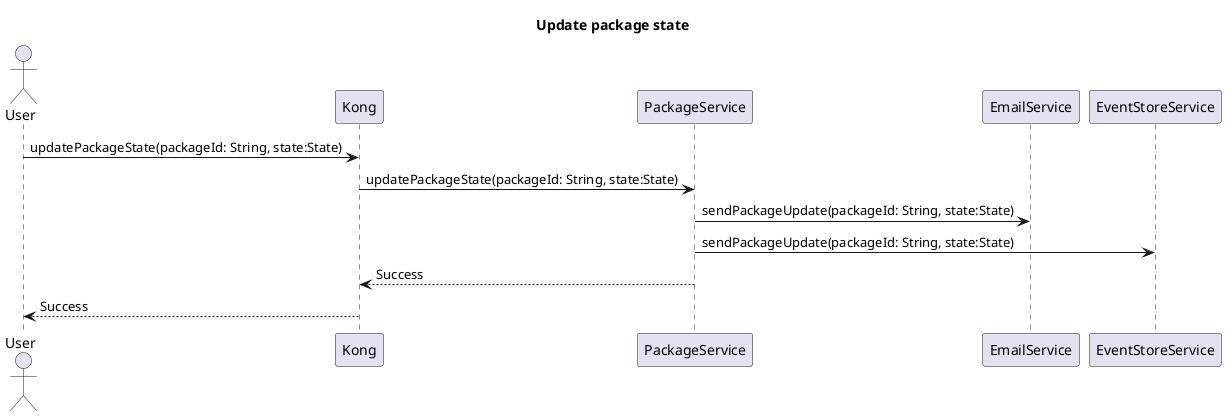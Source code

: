 @startuml update-package-state
title Update package state
actor User

User -> Kong : updatePackageState(packageId: String, state:State)
Kong -> PackageService : updatePackageState(packageId: String, state:State)

PackageService -> EmailService : sendPackageUpdate(packageId: String, state:State)
PackageService -> EventStoreService : sendPackageUpdate(packageId: String, state:State)


PackageService --> Kong  :Success
Kong --> User : Success
@enduml